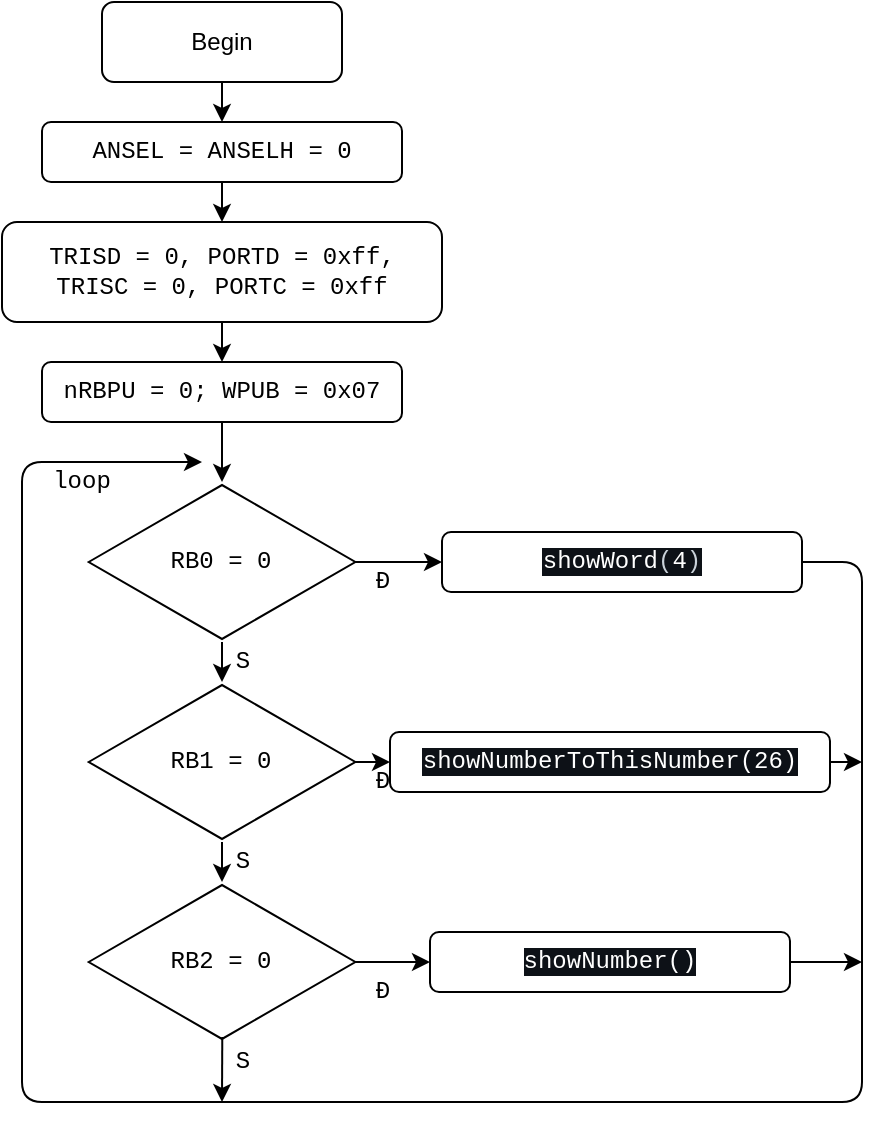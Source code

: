 <mxfile version="14.4.8" type="github">
  <diagram id="C5RBs43oDa-KdzZeNtuy" name="Page-1">
    <mxGraphModel dx="1079" dy="638" grid="1" gridSize="10" guides="1" tooltips="1" connect="1" arrows="1" fold="1" page="1" pageScale="1" pageWidth="827" pageHeight="1169" math="0" shadow="0">
      <root>
        <mxCell id="WIyWlLk6GJQsqaUBKTNV-0" />
        <mxCell id="WIyWlLk6GJQsqaUBKTNV-1" parent="WIyWlLk6GJQsqaUBKTNV-0" />
        <mxCell id="WIyWlLk6GJQsqaUBKTNV-3" value="Begin" style="whiteSpace=wrap;html=1;fontSize=12;glass=0;strokeWidth=1;shadow=0;rounded=1;" parent="WIyWlLk6GJQsqaUBKTNV-1" vertex="1">
          <mxGeometry x="160" y="80" width="120" height="40" as="geometry" />
        </mxCell>
        <mxCell id="Gp8WZ9OI6F7P4KFakjE8-0" value="ANSEL = ANSELH = 0" style="whiteSpace=wrap;html=1;fontFamily=Courier New;rounded=1;" vertex="1" parent="WIyWlLk6GJQsqaUBKTNV-1">
          <mxGeometry x="130" y="140" width="180" height="30" as="geometry" />
        </mxCell>
        <mxCell id="Gp8WZ9OI6F7P4KFakjE8-2" value="TRISD = 0, PORTD = 0xff,&lt;br&gt;TRISC = 0, PORTC = 0xff" style="whiteSpace=wrap;html=1;fontFamily=Courier New;rounded=1;" vertex="1" parent="WIyWlLk6GJQsqaUBKTNV-1">
          <mxGeometry x="110" y="190" width="220" height="50" as="geometry" />
        </mxCell>
        <mxCell id="Gp8WZ9OI6F7P4KFakjE8-3" value="nRBPU = 0; WPUB = 0x07" style="whiteSpace=wrap;html=1;fontFamily=Courier New;rounded=1;" vertex="1" parent="WIyWlLk6GJQsqaUBKTNV-1">
          <mxGeometry x="130" y="260" width="180" height="30" as="geometry" />
        </mxCell>
        <mxCell id="Gp8WZ9OI6F7P4KFakjE8-4" value="" style="endArrow=classic;html=1;fontFamily=Courier New;exitX=0.5;exitY=1;exitDx=0;exitDy=0;entryX=0.5;entryY=0;entryDx=0;entryDy=0;" edge="1" parent="WIyWlLk6GJQsqaUBKTNV-1" source="WIyWlLk6GJQsqaUBKTNV-3" target="Gp8WZ9OI6F7P4KFakjE8-0">
          <mxGeometry width="50" height="50" relative="1" as="geometry">
            <mxPoint x="300" y="220" as="sourcePoint" />
            <mxPoint x="350" y="170" as="targetPoint" />
          </mxGeometry>
        </mxCell>
        <mxCell id="Gp8WZ9OI6F7P4KFakjE8-7" value="" style="endArrow=classic;html=1;fontFamily=Courier New;exitX=0.5;exitY=1;exitDx=0;exitDy=0;entryX=0.5;entryY=0;entryDx=0;entryDy=0;" edge="1" parent="WIyWlLk6GJQsqaUBKTNV-1" source="Gp8WZ9OI6F7P4KFakjE8-0" target="Gp8WZ9OI6F7P4KFakjE8-2">
          <mxGeometry width="50" height="50" relative="1" as="geometry">
            <mxPoint x="230" y="130" as="sourcePoint" />
            <mxPoint x="230" y="180" as="targetPoint" />
          </mxGeometry>
        </mxCell>
        <mxCell id="Gp8WZ9OI6F7P4KFakjE8-8" value="" style="endArrow=classic;html=1;fontFamily=Courier New;exitX=0.5;exitY=1;exitDx=0;exitDy=0;entryX=0.5;entryY=0;entryDx=0;entryDy=0;" edge="1" parent="WIyWlLk6GJQsqaUBKTNV-1" source="Gp8WZ9OI6F7P4KFakjE8-2" target="Gp8WZ9OI6F7P4KFakjE8-3">
          <mxGeometry width="50" height="50" relative="1" as="geometry">
            <mxPoint x="230" y="180" as="sourcePoint" />
            <mxPoint x="230" y="200" as="targetPoint" />
          </mxGeometry>
        </mxCell>
        <mxCell id="Gp8WZ9OI6F7P4KFakjE8-11" value="RB0 = 0" style="html=1;whiteSpace=wrap;aspect=fixed;shape=isoRectangle;fontFamily=Courier New;rounded=1;" vertex="1" parent="WIyWlLk6GJQsqaUBKTNV-1">
          <mxGeometry x="153.34" y="320" width="133.33" height="80" as="geometry" />
        </mxCell>
        <mxCell id="Gp8WZ9OI6F7P4KFakjE8-12" value="&lt;span&gt;RB2 = 0&lt;/span&gt;" style="html=1;whiteSpace=wrap;aspect=fixed;shape=isoRectangle;fontFamily=Courier New;rounded=1;" vertex="1" parent="WIyWlLk6GJQsqaUBKTNV-1">
          <mxGeometry x="153.34" y="520" width="133.33" height="80" as="geometry" />
        </mxCell>
        <mxCell id="Gp8WZ9OI6F7P4KFakjE8-18" value="" style="endArrow=classic;html=1;fontFamily=Courier New;" edge="1" parent="WIyWlLk6GJQsqaUBKTNV-1">
          <mxGeometry width="50" height="50" relative="1" as="geometry">
            <mxPoint x="220" y="630" as="sourcePoint" />
            <mxPoint x="210" y="310" as="targetPoint" />
            <Array as="points">
              <mxPoint x="220" y="630" />
              <mxPoint x="120" y="630" />
              <mxPoint x="120" y="510" />
              <mxPoint x="120" y="310" />
            </Array>
          </mxGeometry>
        </mxCell>
        <mxCell id="Gp8WZ9OI6F7P4KFakjE8-19" value="" style="endArrow=classic;html=1;fontFamily=Courier New;exitX=0.5;exitY=1;exitDx=0;exitDy=0;entryX=0.5;entryY=0;entryDx=0;entryDy=0;entryPerimeter=0;" edge="1" parent="WIyWlLk6GJQsqaUBKTNV-1" source="Gp8WZ9OI6F7P4KFakjE8-3" target="Gp8WZ9OI6F7P4KFakjE8-11">
          <mxGeometry width="50" height="50" relative="1" as="geometry">
            <mxPoint x="300" y="350" as="sourcePoint" />
            <mxPoint x="350" y="300" as="targetPoint" />
          </mxGeometry>
        </mxCell>
        <mxCell id="Gp8WZ9OI6F7P4KFakjE8-20" value="loop" style="text;html=1;strokeColor=none;fillColor=none;align=center;verticalAlign=middle;whiteSpace=wrap;fontFamily=Courier New;rounded=1;" vertex="1" parent="WIyWlLk6GJQsqaUBKTNV-1">
          <mxGeometry x="130" y="310" width="40" height="20" as="geometry" />
        </mxCell>
        <mxCell id="Gp8WZ9OI6F7P4KFakjE8-21" value="&lt;span&gt;RB1 = 0&lt;/span&gt;" style="html=1;whiteSpace=wrap;aspect=fixed;shape=isoRectangle;fontFamily=Courier New;rounded=1;" vertex="1" parent="WIyWlLk6GJQsqaUBKTNV-1">
          <mxGeometry x="153.34" y="420" width="133.33" height="80" as="geometry" />
        </mxCell>
        <mxCell id="Gp8WZ9OI6F7P4KFakjE8-22" value="" style="endArrow=classic;html=1;fontFamily=Courier New;exitX=0.5;exitY=1;exitDx=0;exitDy=0;exitPerimeter=0;entryX=0.5;entryY=0;entryDx=0;entryDy=0;entryPerimeter=0;" edge="1" parent="WIyWlLk6GJQsqaUBKTNV-1" source="Gp8WZ9OI6F7P4KFakjE8-11" target="Gp8WZ9OI6F7P4KFakjE8-21">
          <mxGeometry width="50" height="50" relative="1" as="geometry">
            <mxPoint x="300" y="420" as="sourcePoint" />
            <mxPoint x="350" y="370" as="targetPoint" />
          </mxGeometry>
        </mxCell>
        <mxCell id="Gp8WZ9OI6F7P4KFakjE8-23" value="" style="endArrow=classic;html=1;fontFamily=Courier New;" edge="1" parent="WIyWlLk6GJQsqaUBKTNV-1" source="Gp8WZ9OI6F7P4KFakjE8-21" target="Gp8WZ9OI6F7P4KFakjE8-12">
          <mxGeometry width="50" height="50" relative="1" as="geometry">
            <mxPoint x="221" y="498" as="sourcePoint" />
            <mxPoint x="230.005" y="430" as="targetPoint" />
          </mxGeometry>
        </mxCell>
        <mxCell id="Gp8WZ9OI6F7P4KFakjE8-24" value="S" style="text;html=1;align=center;verticalAlign=middle;resizable=0;points=[];autosize=1;fontFamily=Courier New;rounded=1;" vertex="1" parent="WIyWlLk6GJQsqaUBKTNV-1">
          <mxGeometry x="220" y="400" width="20" height="20" as="geometry" />
        </mxCell>
        <mxCell id="Gp8WZ9OI6F7P4KFakjE8-26" value="S" style="text;html=1;align=center;verticalAlign=middle;resizable=0;points=[];autosize=1;fontFamily=Courier New;rounded=1;" vertex="1" parent="WIyWlLk6GJQsqaUBKTNV-1">
          <mxGeometry x="220" y="500" width="20" height="20" as="geometry" />
        </mxCell>
        <mxCell id="Gp8WZ9OI6F7P4KFakjE8-29" value="&lt;span class=&quot;pl-c1&quot; style=&quot;box-sizing: border-box ; font-family: , &amp;#34;consolas&amp;#34; , &amp;#34;liberation mono&amp;#34; , &amp;#34;menlo&amp;#34; , monospace ; background-color: rgb(13 , 17 , 23)&quot;&gt;showWord&lt;/span&gt;&lt;span style=&quot;color: rgb(201 , 209 , 217) ; font-family: , &amp;#34;consolas&amp;#34; , &amp;#34;liberation mono&amp;#34; , &amp;#34;menlo&amp;#34; , monospace ; background-color: rgb(13 , 17 , 23)&quot;&gt;(&lt;/span&gt;&lt;span class=&quot;pl-c1&quot; style=&quot;box-sizing: border-box ; font-family: , &amp;#34;consolas&amp;#34; , &amp;#34;liberation mono&amp;#34; , &amp;#34;menlo&amp;#34; , monospace ; background-color: rgb(13 , 17 , 23)&quot;&gt;4&lt;/span&gt;&lt;span style=&quot;color: rgb(201 , 209 , 217) ; font-family: , &amp;#34;consolas&amp;#34; , &amp;#34;liberation mono&amp;#34; , &amp;#34;menlo&amp;#34; , monospace ; background-color: rgb(13 , 17 , 23)&quot;&gt;)&lt;/span&gt;" style="whiteSpace=wrap;html=1;fontFamily=Courier New;fontColor=#FFFFFF;rounded=1;" vertex="1" parent="WIyWlLk6GJQsqaUBKTNV-1">
          <mxGeometry x="330" y="345" width="180" height="30" as="geometry" />
        </mxCell>
        <mxCell id="Gp8WZ9OI6F7P4KFakjE8-30" value="&lt;span style=&quot;background-color: rgb(13 , 17 , 23)&quot;&gt;&lt;font color=&quot;#ffffff&quot;&gt;showNumberToThisNumber&lt;/font&gt;&lt;/span&gt;&lt;span style=&quot;color: rgb(255 , 255 , 255) ; background-color: rgb(13 , 17 , 23)&quot;&gt;(26)&lt;/span&gt;" style="whiteSpace=wrap;html=1;fontFamily=Courier New;rounded=1;" vertex="1" parent="WIyWlLk6GJQsqaUBKTNV-1">
          <mxGeometry x="304" y="445" width="220" height="30" as="geometry" />
        </mxCell>
        <mxCell id="Gp8WZ9OI6F7P4KFakjE8-31" value="&lt;font color=&quot;#ffffff&quot;&gt;&lt;span style=&quot;background-color: rgb(13 , 17 , 23)&quot;&gt;showNumber()&lt;/span&gt;&lt;/font&gt;" style="whiteSpace=wrap;html=1;fontFamily=Courier New;rounded=1;" vertex="1" parent="WIyWlLk6GJQsqaUBKTNV-1">
          <mxGeometry x="324" y="545" width="180" height="30" as="geometry" />
        </mxCell>
        <mxCell id="Gp8WZ9OI6F7P4KFakjE8-32" value="" style="endArrow=classic;html=1;fontFamily=Courier New;entryX=0;entryY=0.5;entryDx=0;entryDy=0;" edge="1" parent="WIyWlLk6GJQsqaUBKTNV-1" source="Gp8WZ9OI6F7P4KFakjE8-11" target="Gp8WZ9OI6F7P4KFakjE8-29">
          <mxGeometry width="50" height="50" relative="1" as="geometry">
            <mxPoint x="290" y="360" as="sourcePoint" />
            <mxPoint x="350" y="370" as="targetPoint" />
          </mxGeometry>
        </mxCell>
        <mxCell id="Gp8WZ9OI6F7P4KFakjE8-33" value="" style="endArrow=classic;html=1;fontFamily=Courier New;" edge="1" parent="WIyWlLk6GJQsqaUBKTNV-1" source="Gp8WZ9OI6F7P4KFakjE8-21" target="Gp8WZ9OI6F7P4KFakjE8-30">
          <mxGeometry width="50" height="50" relative="1" as="geometry">
            <mxPoint x="286" y="458" as="sourcePoint" />
            <mxPoint x="340" y="370" as="targetPoint" />
          </mxGeometry>
        </mxCell>
        <mxCell id="Gp8WZ9OI6F7P4KFakjE8-34" value="" style="endArrow=classic;html=1;fontFamily=Courier New;entryX=0;entryY=0.5;entryDx=0;entryDy=0;" edge="1" parent="WIyWlLk6GJQsqaUBKTNV-1" source="Gp8WZ9OI6F7P4KFakjE8-12" target="Gp8WZ9OI6F7P4KFakjE8-31">
          <mxGeometry width="50" height="50" relative="1" as="geometry">
            <mxPoint x="296.67" y="470" as="sourcePoint" />
            <mxPoint x="334" y="470" as="targetPoint" />
          </mxGeometry>
        </mxCell>
        <mxCell id="Gp8WZ9OI6F7P4KFakjE8-35" value="Đ" style="text;html=1;align=center;verticalAlign=middle;resizable=0;points=[];autosize=1;fontFamily=Courier New;rounded=1;" vertex="1" parent="WIyWlLk6GJQsqaUBKTNV-1">
          <mxGeometry x="290" y="360" width="20" height="20" as="geometry" />
        </mxCell>
        <mxCell id="Gp8WZ9OI6F7P4KFakjE8-36" value="Đ" style="text;html=1;align=center;verticalAlign=middle;resizable=0;points=[];autosize=1;fontFamily=Courier New;rounded=1;" vertex="1" parent="WIyWlLk6GJQsqaUBKTNV-1">
          <mxGeometry x="290" y="460" width="20" height="20" as="geometry" />
        </mxCell>
        <mxCell id="Gp8WZ9OI6F7P4KFakjE8-37" value="Đ" style="text;html=1;align=center;verticalAlign=middle;resizable=0;points=[];autosize=1;fontFamily=Courier New;rounded=1;" vertex="1" parent="WIyWlLk6GJQsqaUBKTNV-1">
          <mxGeometry x="290" y="564.5" width="20" height="20" as="geometry" />
        </mxCell>
        <mxCell id="Gp8WZ9OI6F7P4KFakjE8-38" value="S" style="text;html=1;align=center;verticalAlign=middle;resizable=0;points=[];autosize=1;fontFamily=Courier New;rounded=1;" vertex="1" parent="WIyWlLk6GJQsqaUBKTNV-1">
          <mxGeometry x="220" y="600" width="20" height="20" as="geometry" />
        </mxCell>
        <mxCell id="Gp8WZ9OI6F7P4KFakjE8-40" value="" style="endArrow=none;html=1;fontFamily=Courier New;fontColor=#FFFFFF;exitX=1;exitY=0.5;exitDx=0;exitDy=0;" edge="1" parent="WIyWlLk6GJQsqaUBKTNV-1" source="Gp8WZ9OI6F7P4KFakjE8-29">
          <mxGeometry width="50" height="50" relative="1" as="geometry">
            <mxPoint x="300" y="490" as="sourcePoint" />
            <mxPoint x="210" y="630" as="targetPoint" />
            <Array as="points">
              <mxPoint x="540" y="360" />
              <mxPoint x="540" y="630" />
            </Array>
          </mxGeometry>
        </mxCell>
        <mxCell id="Gp8WZ9OI6F7P4KFakjE8-42" value="" style="endArrow=classic;html=1;fontFamily=Courier New;fontColor=#FFFFFF;exitX=1;exitY=0.5;exitDx=0;exitDy=0;" edge="1" parent="WIyWlLk6GJQsqaUBKTNV-1" source="Gp8WZ9OI6F7P4KFakjE8-30">
          <mxGeometry width="50" height="50" relative="1" as="geometry">
            <mxPoint x="300" y="490" as="sourcePoint" />
            <mxPoint x="540" y="460" as="targetPoint" />
          </mxGeometry>
        </mxCell>
        <mxCell id="Gp8WZ9OI6F7P4KFakjE8-43" value="" style="endArrow=classic;html=1;fontFamily=Courier New;fontColor=#FFFFFF;exitX=1;exitY=0.5;exitDx=0;exitDy=0;" edge="1" parent="WIyWlLk6GJQsqaUBKTNV-1" source="Gp8WZ9OI6F7P4KFakjE8-31">
          <mxGeometry width="50" height="50" relative="1" as="geometry">
            <mxPoint x="514" y="470" as="sourcePoint" />
            <mxPoint x="540" y="560" as="targetPoint" />
          </mxGeometry>
        </mxCell>
        <mxCell id="Gp8WZ9OI6F7P4KFakjE8-44" value="" style="endArrow=classic;html=1;fontFamily=Courier New;fontColor=#FFFFFF;exitX=0.501;exitY=0.969;exitDx=0;exitDy=0;exitPerimeter=0;" edge="1" parent="WIyWlLk6GJQsqaUBKTNV-1" source="Gp8WZ9OI6F7P4KFakjE8-12">
          <mxGeometry width="50" height="50" relative="1" as="geometry">
            <mxPoint x="218" y="590" as="sourcePoint" />
            <mxPoint x="220" y="630" as="targetPoint" />
          </mxGeometry>
        </mxCell>
      </root>
    </mxGraphModel>
  </diagram>
</mxfile>
